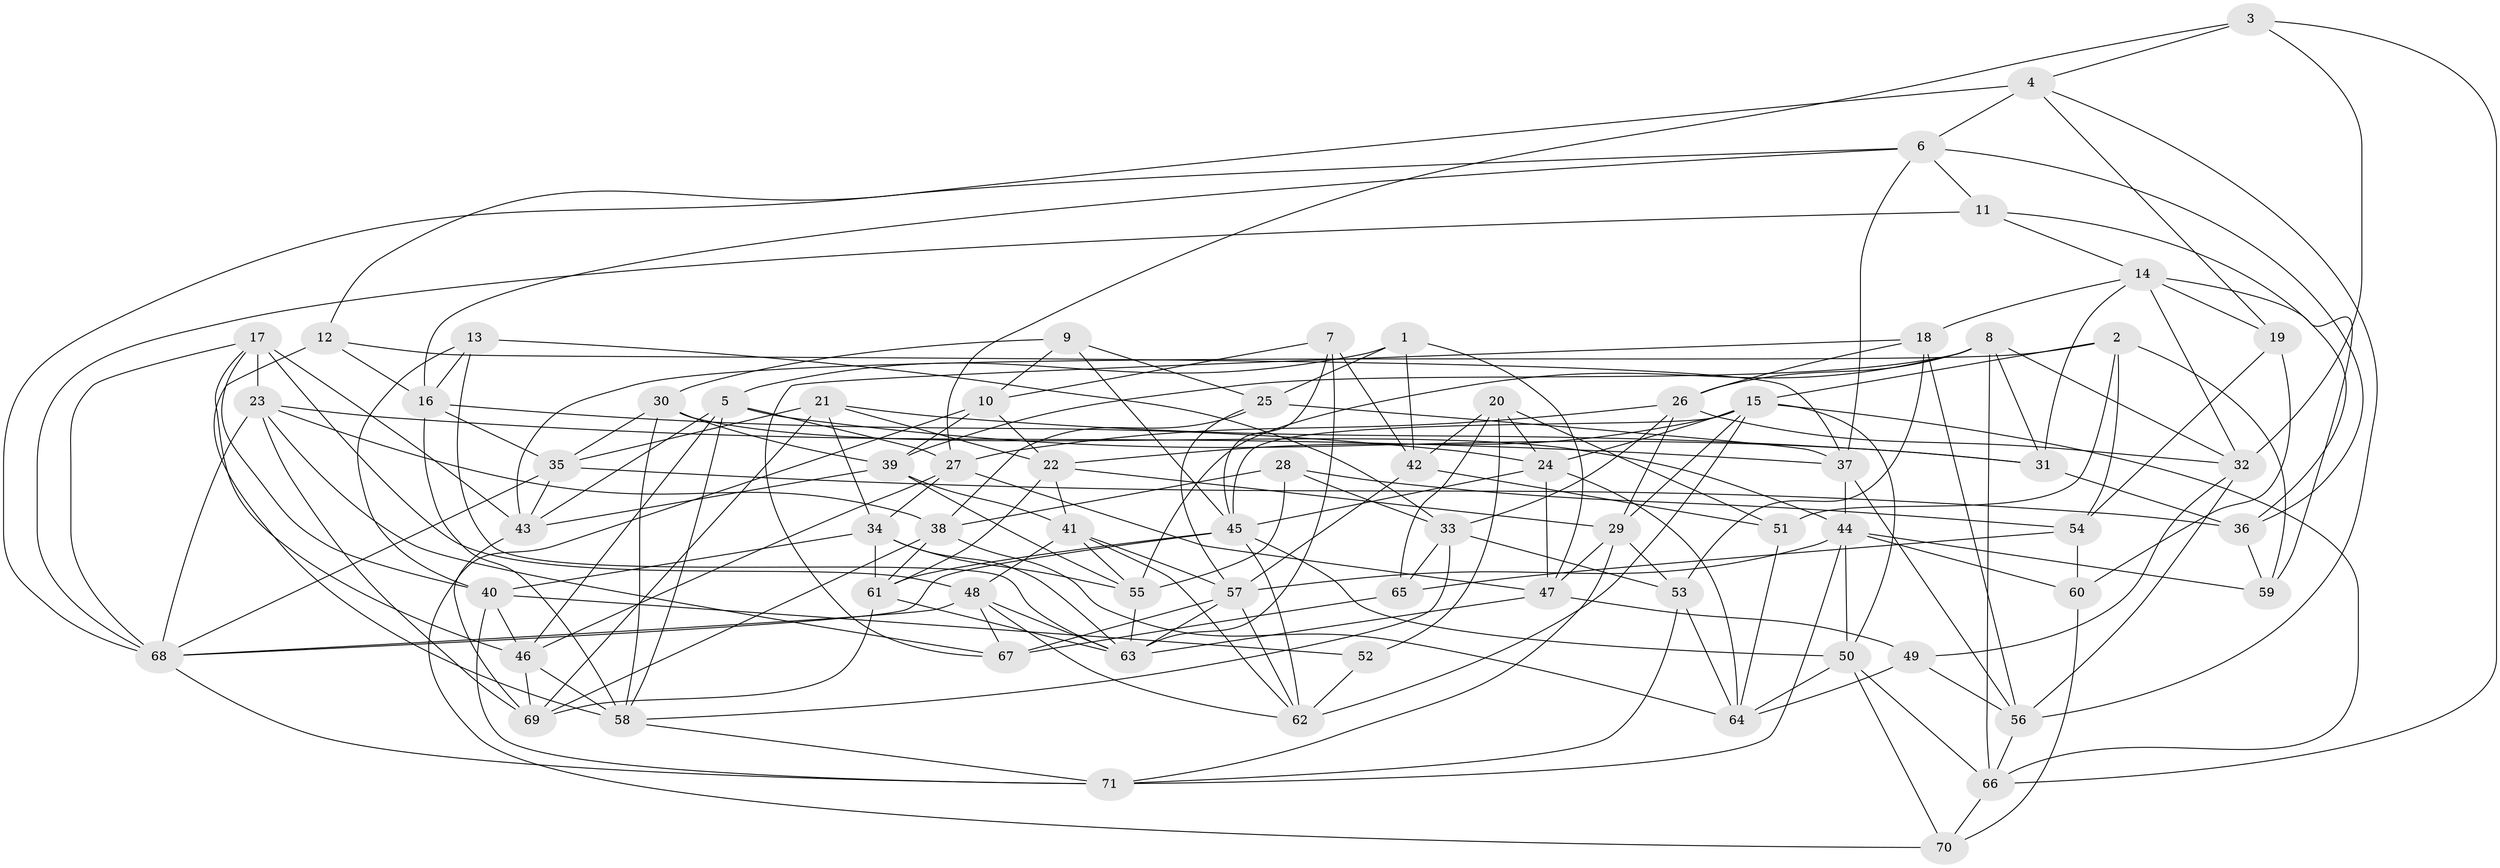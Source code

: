 // original degree distribution, {4: 1.0}
// Generated by graph-tools (version 1.1) at 2025/02/03/09/25 03:02:56]
// undirected, 71 vertices, 195 edges
graph export_dot {
graph [start="1"]
  node [color=gray90,style=filled];
  1;
  2;
  3;
  4;
  5;
  6;
  7;
  8;
  9;
  10;
  11;
  12;
  13;
  14;
  15;
  16;
  17;
  18;
  19;
  20;
  21;
  22;
  23;
  24;
  25;
  26;
  27;
  28;
  29;
  30;
  31;
  32;
  33;
  34;
  35;
  36;
  37;
  38;
  39;
  40;
  41;
  42;
  43;
  44;
  45;
  46;
  47;
  48;
  49;
  50;
  51;
  52;
  53;
  54;
  55;
  56;
  57;
  58;
  59;
  60;
  61;
  62;
  63;
  64;
  65;
  66;
  67;
  68;
  69;
  70;
  71;
  1 -- 5 [weight=1.0];
  1 -- 25 [weight=1.0];
  1 -- 42 [weight=1.0];
  1 -- 47 [weight=1.0];
  2 -- 15 [weight=1.0];
  2 -- 43 [weight=1.0];
  2 -- 51 [weight=1.0];
  2 -- 54 [weight=1.0];
  2 -- 59 [weight=2.0];
  3 -- 4 [weight=1.0];
  3 -- 27 [weight=1.0];
  3 -- 32 [weight=1.0];
  3 -- 66 [weight=1.0];
  4 -- 6 [weight=1.0];
  4 -- 12 [weight=2.0];
  4 -- 19 [weight=1.0];
  4 -- 56 [weight=1.0];
  5 -- 27 [weight=1.0];
  5 -- 31 [weight=1.0];
  5 -- 43 [weight=1.0];
  5 -- 46 [weight=1.0];
  5 -- 58 [weight=1.0];
  6 -- 11 [weight=1.0];
  6 -- 16 [weight=1.0];
  6 -- 36 [weight=1.0];
  6 -- 37 [weight=1.0];
  6 -- 68 [weight=1.0];
  7 -- 10 [weight=1.0];
  7 -- 42 [weight=1.0];
  7 -- 45 [weight=1.0];
  7 -- 63 [weight=1.0];
  8 -- 26 [weight=1.0];
  8 -- 31 [weight=1.0];
  8 -- 32 [weight=1.0];
  8 -- 39 [weight=1.0];
  8 -- 55 [weight=1.0];
  8 -- 66 [weight=1.0];
  9 -- 10 [weight=1.0];
  9 -- 25 [weight=1.0];
  9 -- 30 [weight=1.0];
  9 -- 45 [weight=1.0];
  10 -- 22 [weight=1.0];
  10 -- 39 [weight=1.0];
  10 -- 70 [weight=2.0];
  11 -- 14 [weight=1.0];
  11 -- 36 [weight=1.0];
  11 -- 68 [weight=1.0];
  12 -- 16 [weight=1.0];
  12 -- 37 [weight=1.0];
  12 -- 58 [weight=2.0];
  13 -- 16 [weight=1.0];
  13 -- 33 [weight=1.0];
  13 -- 40 [weight=1.0];
  13 -- 63 [weight=1.0];
  14 -- 18 [weight=1.0];
  14 -- 19 [weight=1.0];
  14 -- 31 [weight=1.0];
  14 -- 32 [weight=1.0];
  14 -- 59 [weight=1.0];
  15 -- 22 [weight=1.0];
  15 -- 24 [weight=1.0];
  15 -- 29 [weight=1.0];
  15 -- 45 [weight=1.0];
  15 -- 50 [weight=1.0];
  15 -- 62 [weight=1.0];
  15 -- 66 [weight=1.0];
  16 -- 24 [weight=1.0];
  16 -- 35 [weight=1.0];
  16 -- 58 [weight=1.0];
  17 -- 23 [weight=1.0];
  17 -- 40 [weight=1.0];
  17 -- 43 [weight=1.0];
  17 -- 46 [weight=1.0];
  17 -- 48 [weight=1.0];
  17 -- 68 [weight=1.0];
  18 -- 26 [weight=1.0];
  18 -- 53 [weight=2.0];
  18 -- 56 [weight=1.0];
  18 -- 67 [weight=1.0];
  19 -- 54 [weight=1.0];
  19 -- 60 [weight=1.0];
  20 -- 24 [weight=1.0];
  20 -- 42 [weight=1.0];
  20 -- 51 [weight=1.0];
  20 -- 52 [weight=2.0];
  20 -- 65 [weight=1.0];
  21 -- 22 [weight=1.0];
  21 -- 31 [weight=2.0];
  21 -- 34 [weight=1.0];
  21 -- 35 [weight=1.0];
  21 -- 69 [weight=1.0];
  22 -- 29 [weight=1.0];
  22 -- 41 [weight=1.0];
  22 -- 61 [weight=1.0];
  23 -- 37 [weight=1.0];
  23 -- 38 [weight=1.0];
  23 -- 67 [weight=1.0];
  23 -- 68 [weight=1.0];
  23 -- 69 [weight=1.0];
  24 -- 45 [weight=1.0];
  24 -- 47 [weight=1.0];
  24 -- 64 [weight=1.0];
  25 -- 37 [weight=1.0];
  25 -- 38 [weight=1.0];
  25 -- 57 [weight=2.0];
  26 -- 27 [weight=1.0];
  26 -- 29 [weight=1.0];
  26 -- 32 [weight=1.0];
  26 -- 33 [weight=1.0];
  27 -- 34 [weight=1.0];
  27 -- 46 [weight=1.0];
  27 -- 47 [weight=1.0];
  28 -- 33 [weight=1.0];
  28 -- 38 [weight=1.0];
  28 -- 54 [weight=1.0];
  28 -- 55 [weight=1.0];
  29 -- 47 [weight=1.0];
  29 -- 53 [weight=1.0];
  29 -- 71 [weight=1.0];
  30 -- 35 [weight=1.0];
  30 -- 39 [weight=1.0];
  30 -- 44 [weight=2.0];
  30 -- 58 [weight=1.0];
  31 -- 36 [weight=1.0];
  32 -- 49 [weight=1.0];
  32 -- 56 [weight=1.0];
  33 -- 53 [weight=1.0];
  33 -- 58 [weight=1.0];
  33 -- 65 [weight=1.0];
  34 -- 40 [weight=1.0];
  34 -- 55 [weight=1.0];
  34 -- 61 [weight=1.0];
  34 -- 63 [weight=1.0];
  35 -- 36 [weight=1.0];
  35 -- 43 [weight=1.0];
  35 -- 68 [weight=1.0];
  36 -- 59 [weight=2.0];
  37 -- 44 [weight=1.0];
  37 -- 56 [weight=1.0];
  38 -- 61 [weight=1.0];
  38 -- 64 [weight=1.0];
  38 -- 69 [weight=1.0];
  39 -- 41 [weight=1.0];
  39 -- 43 [weight=1.0];
  39 -- 55 [weight=1.0];
  40 -- 46 [weight=1.0];
  40 -- 52 [weight=1.0];
  40 -- 71 [weight=1.0];
  41 -- 48 [weight=1.0];
  41 -- 55 [weight=1.0];
  41 -- 57 [weight=1.0];
  41 -- 62 [weight=1.0];
  42 -- 51 [weight=1.0];
  42 -- 57 [weight=2.0];
  43 -- 69 [weight=1.0];
  44 -- 50 [weight=1.0];
  44 -- 57 [weight=1.0];
  44 -- 59 [weight=1.0];
  44 -- 60 [weight=1.0];
  44 -- 71 [weight=1.0];
  45 -- 50 [weight=1.0];
  45 -- 61 [weight=1.0];
  45 -- 62 [weight=1.0];
  45 -- 68 [weight=1.0];
  46 -- 58 [weight=1.0];
  46 -- 69 [weight=1.0];
  47 -- 49 [weight=1.0];
  47 -- 63 [weight=1.0];
  48 -- 62 [weight=1.0];
  48 -- 63 [weight=1.0];
  48 -- 67 [weight=1.0];
  48 -- 68 [weight=1.0];
  49 -- 56 [weight=1.0];
  49 -- 64 [weight=1.0];
  50 -- 64 [weight=1.0];
  50 -- 66 [weight=1.0];
  50 -- 70 [weight=1.0];
  51 -- 64 [weight=1.0];
  52 -- 62 [weight=1.0];
  53 -- 64 [weight=1.0];
  53 -- 71 [weight=1.0];
  54 -- 60 [weight=2.0];
  54 -- 65 [weight=1.0];
  55 -- 63 [weight=1.0];
  56 -- 66 [weight=1.0];
  57 -- 62 [weight=1.0];
  57 -- 63 [weight=1.0];
  57 -- 67 [weight=2.0];
  58 -- 71 [weight=1.0];
  60 -- 70 [weight=2.0];
  61 -- 63 [weight=1.0];
  61 -- 69 [weight=1.0];
  65 -- 67 [weight=1.0];
  66 -- 70 [weight=1.0];
  68 -- 71 [weight=1.0];
}
